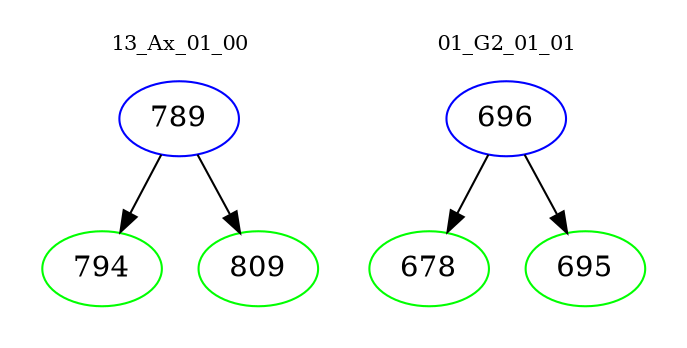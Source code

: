digraph{
subgraph cluster_0 {
color = white
label = "13_Ax_01_00";
fontsize=10;
T0_789 [label="789", color="blue"]
T0_789 -> T0_794 [color="black"]
T0_794 [label="794", color="green"]
T0_789 -> T0_809 [color="black"]
T0_809 [label="809", color="green"]
}
subgraph cluster_1 {
color = white
label = "01_G2_01_01";
fontsize=10;
T1_696 [label="696", color="blue"]
T1_696 -> T1_678 [color="black"]
T1_678 [label="678", color="green"]
T1_696 -> T1_695 [color="black"]
T1_695 [label="695", color="green"]
}
}
